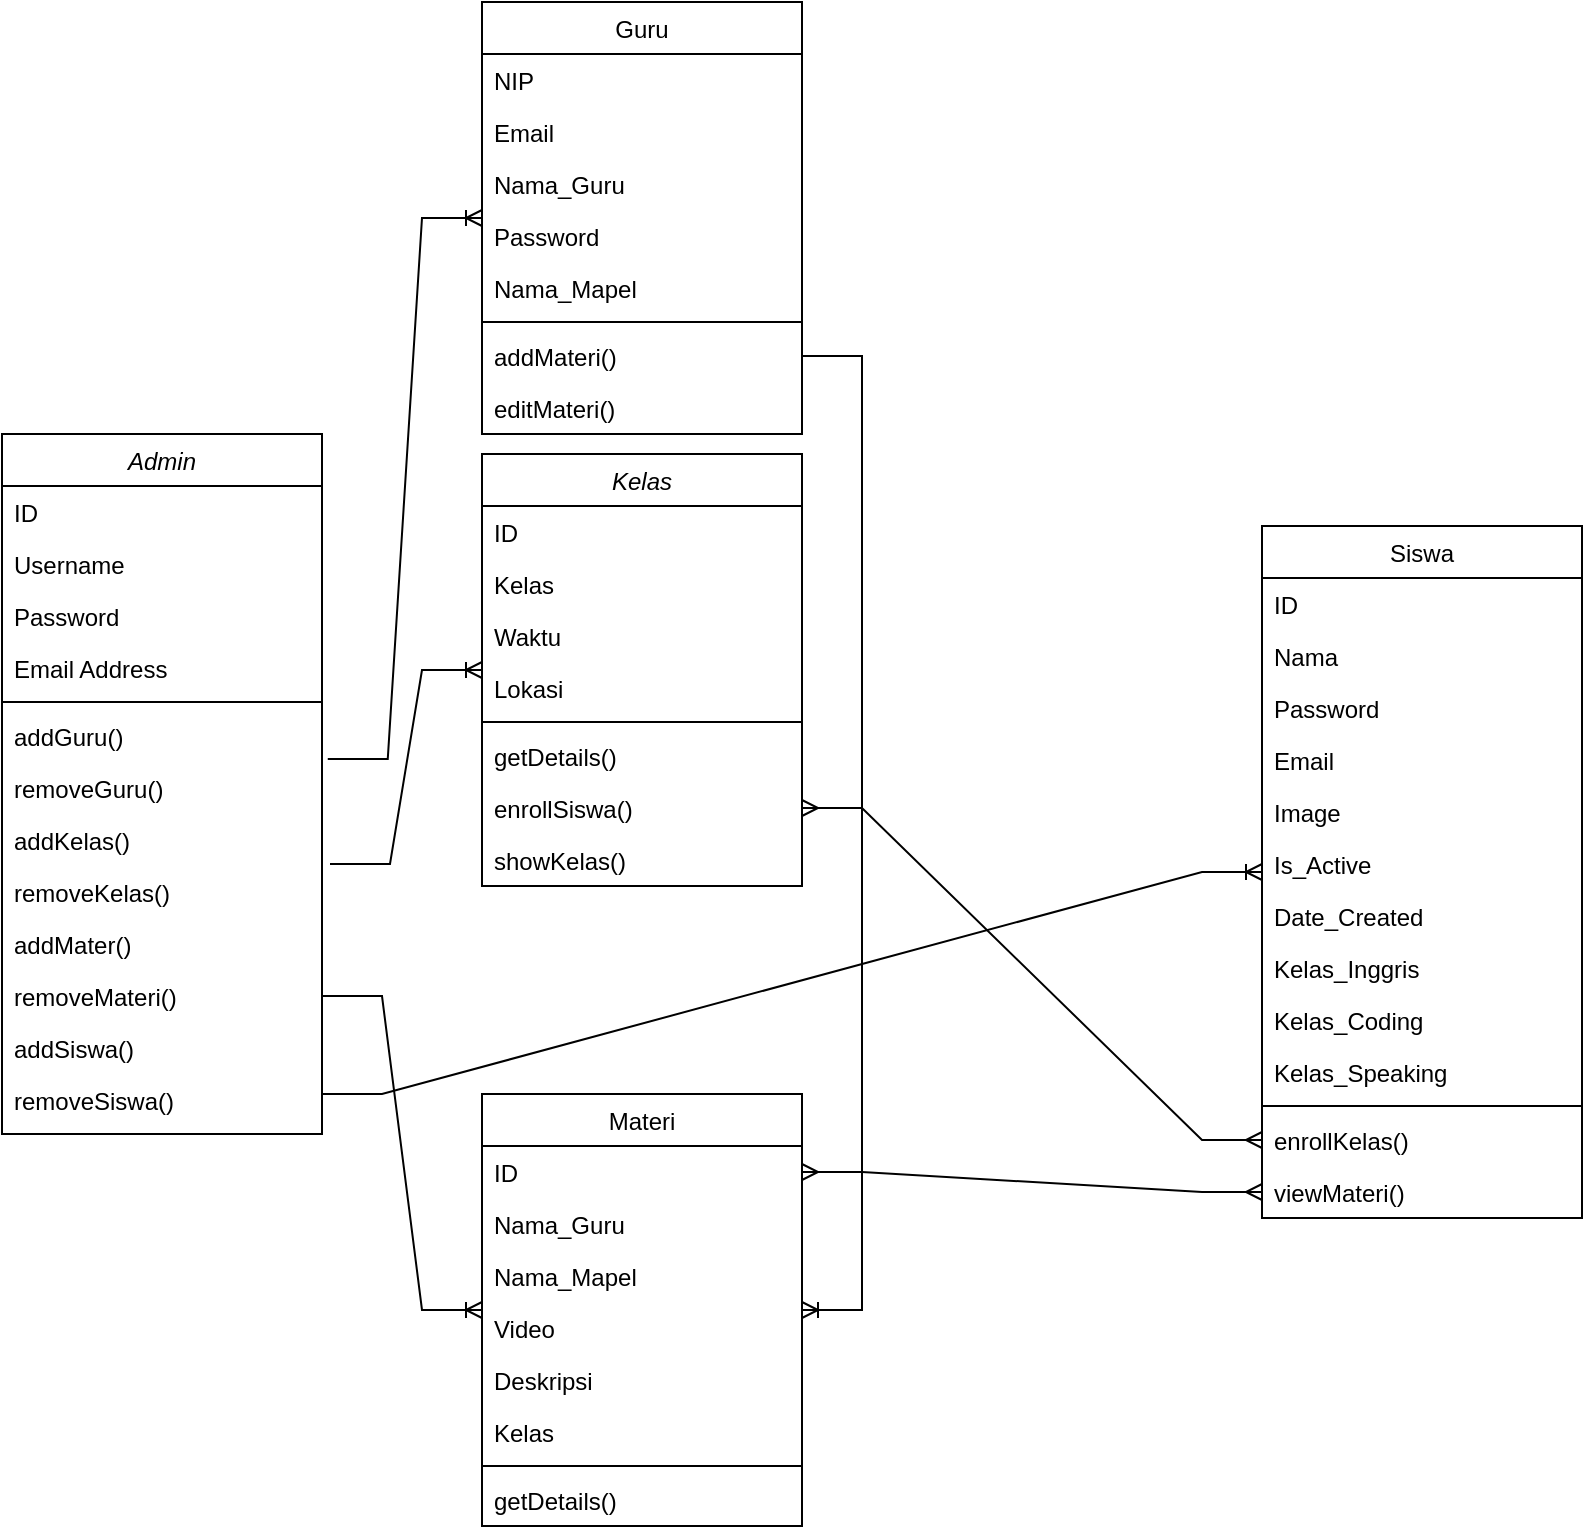 <mxfile version="24.8.6">
  <diagram id="C5RBs43oDa-KdzZeNtuy" name="Page-1">
    <mxGraphModel dx="1500" dy="1261" grid="1" gridSize="10" guides="1" tooltips="1" connect="1" arrows="1" fold="1" page="0" pageScale="1" pageWidth="827" pageHeight="1169" math="0" shadow="0">
      <root>
        <mxCell id="WIyWlLk6GJQsqaUBKTNV-0" />
        <mxCell id="WIyWlLk6GJQsqaUBKTNV-1" parent="WIyWlLk6GJQsqaUBKTNV-0" />
        <mxCell id="zkfFHV4jXpPFQw0GAbJ--0" value="Admin" style="swimlane;fontStyle=2;align=center;verticalAlign=top;childLayout=stackLayout;horizontal=1;startSize=26;horizontalStack=0;resizeParent=1;resizeLast=0;collapsible=1;marginBottom=0;rounded=0;shadow=0;strokeWidth=1;" parent="WIyWlLk6GJQsqaUBKTNV-1" vertex="1">
          <mxGeometry x="120" y="40" width="160" height="350" as="geometry">
            <mxRectangle x="230" y="140" width="160" height="26" as="alternateBounds" />
          </mxGeometry>
        </mxCell>
        <mxCell id="zkfFHV4jXpPFQw0GAbJ--1" value="ID " style="text;align=left;verticalAlign=top;spacingLeft=4;spacingRight=4;overflow=hidden;rotatable=0;points=[[0,0.5],[1,0.5]];portConstraint=eastwest;" parent="zkfFHV4jXpPFQw0GAbJ--0" vertex="1">
          <mxGeometry y="26" width="160" height="26" as="geometry" />
        </mxCell>
        <mxCell id="zkfFHV4jXpPFQw0GAbJ--2" value="Username" style="text;align=left;verticalAlign=top;spacingLeft=4;spacingRight=4;overflow=hidden;rotatable=0;points=[[0,0.5],[1,0.5]];portConstraint=eastwest;rounded=0;shadow=0;html=0;" parent="zkfFHV4jXpPFQw0GAbJ--0" vertex="1">
          <mxGeometry y="52" width="160" height="26" as="geometry" />
        </mxCell>
        <mxCell id="o35W2S80nLzXyJvGLolS-1" value="Password" style="text;align=left;verticalAlign=top;spacingLeft=4;spacingRight=4;overflow=hidden;rotatable=0;points=[[0,0.5],[1,0.5]];portConstraint=eastwest;rounded=0;shadow=0;html=0;" vertex="1" parent="zkfFHV4jXpPFQw0GAbJ--0">
          <mxGeometry y="78" width="160" height="26" as="geometry" />
        </mxCell>
        <mxCell id="zkfFHV4jXpPFQw0GAbJ--3" value="Email Address" style="text;align=left;verticalAlign=top;spacingLeft=4;spacingRight=4;overflow=hidden;rotatable=0;points=[[0,0.5],[1,0.5]];portConstraint=eastwest;rounded=0;shadow=0;html=0;" parent="zkfFHV4jXpPFQw0GAbJ--0" vertex="1">
          <mxGeometry y="104" width="160" height="26" as="geometry" />
        </mxCell>
        <mxCell id="o35W2S80nLzXyJvGLolS-14" value="" style="line;html=1;strokeWidth=1;align=left;verticalAlign=middle;spacingTop=-1;spacingLeft=3;spacingRight=3;rotatable=0;labelPosition=right;points=[];portConstraint=eastwest;" vertex="1" parent="zkfFHV4jXpPFQw0GAbJ--0">
          <mxGeometry y="130" width="160" height="8" as="geometry" />
        </mxCell>
        <mxCell id="o35W2S80nLzXyJvGLolS-15" value="addGuru()" style="text;align=left;verticalAlign=top;spacingLeft=4;spacingRight=4;overflow=hidden;rotatable=0;points=[[0,0.5],[1,0.5]];portConstraint=eastwest;" vertex="1" parent="zkfFHV4jXpPFQw0GAbJ--0">
          <mxGeometry y="138" width="160" height="26" as="geometry" />
        </mxCell>
        <mxCell id="o35W2S80nLzXyJvGLolS-35" value="removeGuru()" style="text;align=left;verticalAlign=top;spacingLeft=4;spacingRight=4;overflow=hidden;rotatable=0;points=[[0,0.5],[1,0.5]];portConstraint=eastwest;" vertex="1" parent="zkfFHV4jXpPFQw0GAbJ--0">
          <mxGeometry y="164" width="160" height="26" as="geometry" />
        </mxCell>
        <mxCell id="o35W2S80nLzXyJvGLolS-36" value="addKelas()" style="text;align=left;verticalAlign=top;spacingLeft=4;spacingRight=4;overflow=hidden;rotatable=0;points=[[0,0.5],[1,0.5]];portConstraint=eastwest;" vertex="1" parent="zkfFHV4jXpPFQw0GAbJ--0">
          <mxGeometry y="190" width="160" height="26" as="geometry" />
        </mxCell>
        <mxCell id="o35W2S80nLzXyJvGLolS-37" value="removeKelas()" style="text;align=left;verticalAlign=top;spacingLeft=4;spacingRight=4;overflow=hidden;rotatable=0;points=[[0,0.5],[1,0.5]];portConstraint=eastwest;" vertex="1" parent="zkfFHV4jXpPFQw0GAbJ--0">
          <mxGeometry y="216" width="160" height="26" as="geometry" />
        </mxCell>
        <mxCell id="o35W2S80nLzXyJvGLolS-38" value="addMater()" style="text;align=left;verticalAlign=top;spacingLeft=4;spacingRight=4;overflow=hidden;rotatable=0;points=[[0,0.5],[1,0.5]];portConstraint=eastwest;" vertex="1" parent="zkfFHV4jXpPFQw0GAbJ--0">
          <mxGeometry y="242" width="160" height="26" as="geometry" />
        </mxCell>
        <mxCell id="o35W2S80nLzXyJvGLolS-34" value="removeMateri()" style="text;align=left;verticalAlign=top;spacingLeft=4;spacingRight=4;overflow=hidden;rotatable=0;points=[[0,0.5],[1,0.5]];portConstraint=eastwest;" vertex="1" parent="zkfFHV4jXpPFQw0GAbJ--0">
          <mxGeometry y="268" width="160" height="26" as="geometry" />
        </mxCell>
        <mxCell id="o35W2S80nLzXyJvGLolS-39" value="addSiswa()" style="text;align=left;verticalAlign=top;spacingLeft=4;spacingRight=4;overflow=hidden;rotatable=0;points=[[0,0.5],[1,0.5]];portConstraint=eastwest;" vertex="1" parent="zkfFHV4jXpPFQw0GAbJ--0">
          <mxGeometry y="294" width="160" height="26" as="geometry" />
        </mxCell>
        <mxCell id="o35W2S80nLzXyJvGLolS-40" value="removeSiswa()" style="text;align=left;verticalAlign=top;spacingLeft=4;spacingRight=4;overflow=hidden;rotatable=0;points=[[0,0.5],[1,0.5]];portConstraint=eastwest;" vertex="1" parent="zkfFHV4jXpPFQw0GAbJ--0">
          <mxGeometry y="320" width="160" height="26" as="geometry" />
        </mxCell>
        <mxCell id="zkfFHV4jXpPFQw0GAbJ--17" value="Guru" style="swimlane;fontStyle=0;align=center;verticalAlign=top;childLayout=stackLayout;horizontal=1;startSize=26;horizontalStack=0;resizeParent=1;resizeLast=0;collapsible=1;marginBottom=0;rounded=0;shadow=0;strokeWidth=1;" parent="WIyWlLk6GJQsqaUBKTNV-1" vertex="1">
          <mxGeometry x="360" y="-176" width="160" height="216" as="geometry">
            <mxRectangle x="550" y="140" width="160" height="26" as="alternateBounds" />
          </mxGeometry>
        </mxCell>
        <mxCell id="zkfFHV4jXpPFQw0GAbJ--18" value="NIP" style="text;align=left;verticalAlign=top;spacingLeft=4;spacingRight=4;overflow=hidden;rotatable=0;points=[[0,0.5],[1,0.5]];portConstraint=eastwest;" parent="zkfFHV4jXpPFQw0GAbJ--17" vertex="1">
          <mxGeometry y="26" width="160" height="26" as="geometry" />
        </mxCell>
        <mxCell id="zkfFHV4jXpPFQw0GAbJ--19" value="Email" style="text;align=left;verticalAlign=top;spacingLeft=4;spacingRight=4;overflow=hidden;rotatable=0;points=[[0,0.5],[1,0.5]];portConstraint=eastwest;rounded=0;shadow=0;html=0;" parent="zkfFHV4jXpPFQw0GAbJ--17" vertex="1">
          <mxGeometry y="52" width="160" height="26" as="geometry" />
        </mxCell>
        <mxCell id="zkfFHV4jXpPFQw0GAbJ--20" value="Nama_Guru" style="text;align=left;verticalAlign=top;spacingLeft=4;spacingRight=4;overflow=hidden;rotatable=0;points=[[0,0.5],[1,0.5]];portConstraint=eastwest;rounded=0;shadow=0;html=0;" parent="zkfFHV4jXpPFQw0GAbJ--17" vertex="1">
          <mxGeometry y="78" width="160" height="26" as="geometry" />
        </mxCell>
        <mxCell id="zkfFHV4jXpPFQw0GAbJ--21" value="Password" style="text;align=left;verticalAlign=top;spacingLeft=4;spacingRight=4;overflow=hidden;rotatable=0;points=[[0,0.5],[1,0.5]];portConstraint=eastwest;rounded=0;shadow=0;html=0;" parent="zkfFHV4jXpPFQw0GAbJ--17" vertex="1">
          <mxGeometry y="104" width="160" height="26" as="geometry" />
        </mxCell>
        <mxCell id="zkfFHV4jXpPFQw0GAbJ--22" value="Nama_Mapel" style="text;align=left;verticalAlign=top;spacingLeft=4;spacingRight=4;overflow=hidden;rotatable=0;points=[[0,0.5],[1,0.5]];portConstraint=eastwest;rounded=0;shadow=0;html=0;" parent="zkfFHV4jXpPFQw0GAbJ--17" vertex="1">
          <mxGeometry y="130" width="160" height="26" as="geometry" />
        </mxCell>
        <mxCell id="zkfFHV4jXpPFQw0GAbJ--23" value="" style="line;html=1;strokeWidth=1;align=left;verticalAlign=middle;spacingTop=-1;spacingLeft=3;spacingRight=3;rotatable=0;labelPosition=right;points=[];portConstraint=eastwest;" parent="zkfFHV4jXpPFQw0GAbJ--17" vertex="1">
          <mxGeometry y="156" width="160" height="8" as="geometry" />
        </mxCell>
        <mxCell id="zkfFHV4jXpPFQw0GAbJ--24" value="addMateri()" style="text;align=left;verticalAlign=top;spacingLeft=4;spacingRight=4;overflow=hidden;rotatable=0;points=[[0,0.5],[1,0.5]];portConstraint=eastwest;" parent="zkfFHV4jXpPFQw0GAbJ--17" vertex="1">
          <mxGeometry y="164" width="160" height="26" as="geometry" />
        </mxCell>
        <mxCell id="zkfFHV4jXpPFQw0GAbJ--25" value="editMateri()" style="text;align=left;verticalAlign=top;spacingLeft=4;spacingRight=4;overflow=hidden;rotatable=0;points=[[0,0.5],[1,0.5]];portConstraint=eastwest;" parent="zkfFHV4jXpPFQw0GAbJ--17" vertex="1">
          <mxGeometry y="190" width="160" height="26" as="geometry" />
        </mxCell>
        <mxCell id="o35W2S80nLzXyJvGLolS-3" value="Kelas" style="swimlane;fontStyle=2;align=center;verticalAlign=top;childLayout=stackLayout;horizontal=1;startSize=26;horizontalStack=0;resizeParent=1;resizeLast=0;collapsible=1;marginBottom=0;rounded=0;shadow=0;strokeWidth=1;" vertex="1" parent="WIyWlLk6GJQsqaUBKTNV-1">
          <mxGeometry x="360" y="50" width="160" height="216" as="geometry">
            <mxRectangle x="230" y="140" width="160" height="26" as="alternateBounds" />
          </mxGeometry>
        </mxCell>
        <mxCell id="o35W2S80nLzXyJvGLolS-4" value="ID " style="text;align=left;verticalAlign=top;spacingLeft=4;spacingRight=4;overflow=hidden;rotatable=0;points=[[0,0.5],[1,0.5]];portConstraint=eastwest;" vertex="1" parent="o35W2S80nLzXyJvGLolS-3">
          <mxGeometry y="26" width="160" height="26" as="geometry" />
        </mxCell>
        <mxCell id="o35W2S80nLzXyJvGLolS-5" value="Kelas " style="text;align=left;verticalAlign=top;spacingLeft=4;spacingRight=4;overflow=hidden;rotatable=0;points=[[0,0.5],[1,0.5]];portConstraint=eastwest;rounded=0;shadow=0;html=0;" vertex="1" parent="o35W2S80nLzXyJvGLolS-3">
          <mxGeometry y="52" width="160" height="26" as="geometry" />
        </mxCell>
        <mxCell id="o35W2S80nLzXyJvGLolS-6" value="Waktu" style="text;align=left;verticalAlign=top;spacingLeft=4;spacingRight=4;overflow=hidden;rotatable=0;points=[[0,0.5],[1,0.5]];portConstraint=eastwest;rounded=0;shadow=0;html=0;" vertex="1" parent="o35W2S80nLzXyJvGLolS-3">
          <mxGeometry y="78" width="160" height="26" as="geometry" />
        </mxCell>
        <mxCell id="o35W2S80nLzXyJvGLolS-7" value="Lokasi" style="text;align=left;verticalAlign=top;spacingLeft=4;spacingRight=4;overflow=hidden;rotatable=0;points=[[0,0.5],[1,0.5]];portConstraint=eastwest;rounded=0;shadow=0;html=0;" vertex="1" parent="o35W2S80nLzXyJvGLolS-3">
          <mxGeometry y="104" width="160" height="26" as="geometry" />
        </mxCell>
        <mxCell id="o35W2S80nLzXyJvGLolS-43" value="" style="line;html=1;strokeWidth=1;align=left;verticalAlign=middle;spacingTop=-1;spacingLeft=3;spacingRight=3;rotatable=0;labelPosition=right;points=[];portConstraint=eastwest;" vertex="1" parent="o35W2S80nLzXyJvGLolS-3">
          <mxGeometry y="130" width="160" height="8" as="geometry" />
        </mxCell>
        <mxCell id="o35W2S80nLzXyJvGLolS-46" value="getDetails()" style="text;align=left;verticalAlign=top;spacingLeft=4;spacingRight=4;overflow=hidden;rotatable=0;points=[[0,0.5],[1,0.5]];portConstraint=eastwest;" vertex="1" parent="o35W2S80nLzXyJvGLolS-3">
          <mxGeometry y="138" width="160" height="26" as="geometry" />
        </mxCell>
        <mxCell id="o35W2S80nLzXyJvGLolS-44" value="enrollSiswa()" style="text;align=left;verticalAlign=top;spacingLeft=4;spacingRight=4;overflow=hidden;rotatable=0;points=[[0,0.5],[1,0.5]];portConstraint=eastwest;" vertex="1" parent="o35W2S80nLzXyJvGLolS-3">
          <mxGeometry y="164" width="160" height="26" as="geometry" />
        </mxCell>
        <mxCell id="o35W2S80nLzXyJvGLolS-45" value="showKelas()" style="text;align=left;verticalAlign=top;spacingLeft=4;spacingRight=4;overflow=hidden;rotatable=0;points=[[0,0.5],[1,0.5]];portConstraint=eastwest;" vertex="1" parent="o35W2S80nLzXyJvGLolS-3">
          <mxGeometry y="190" width="160" height="26" as="geometry" />
        </mxCell>
        <mxCell id="o35W2S80nLzXyJvGLolS-8" value="Materi" style="swimlane;fontStyle=0;align=center;verticalAlign=top;childLayout=stackLayout;horizontal=1;startSize=26;horizontalStack=0;resizeParent=1;resizeLast=0;collapsible=1;marginBottom=0;rounded=0;shadow=0;strokeWidth=1;" vertex="1" parent="WIyWlLk6GJQsqaUBKTNV-1">
          <mxGeometry x="360" y="370" width="160" height="216" as="geometry">
            <mxRectangle x="550" y="140" width="160" height="26" as="alternateBounds" />
          </mxGeometry>
        </mxCell>
        <mxCell id="o35W2S80nLzXyJvGLolS-9" value="ID" style="text;align=left;verticalAlign=top;spacingLeft=4;spacingRight=4;overflow=hidden;rotatable=0;points=[[0,0.5],[1,0.5]];portConstraint=eastwest;" vertex="1" parent="o35W2S80nLzXyJvGLolS-8">
          <mxGeometry y="26" width="160" height="26" as="geometry" />
        </mxCell>
        <mxCell id="o35W2S80nLzXyJvGLolS-11" value="Nama_Guru" style="text;align=left;verticalAlign=top;spacingLeft=4;spacingRight=4;overflow=hidden;rotatable=0;points=[[0,0.5],[1,0.5]];portConstraint=eastwest;rounded=0;shadow=0;html=0;" vertex="1" parent="o35W2S80nLzXyJvGLolS-8">
          <mxGeometry y="52" width="160" height="26" as="geometry" />
        </mxCell>
        <mxCell id="o35W2S80nLzXyJvGLolS-10" value="Nama_Mapel" style="text;align=left;verticalAlign=top;spacingLeft=4;spacingRight=4;overflow=hidden;rotatable=0;points=[[0,0.5],[1,0.5]];portConstraint=eastwest;rounded=0;shadow=0;html=0;" vertex="1" parent="o35W2S80nLzXyJvGLolS-8">
          <mxGeometry y="78" width="160" height="26" as="geometry" />
        </mxCell>
        <mxCell id="o35W2S80nLzXyJvGLolS-12" value="Video" style="text;align=left;verticalAlign=top;spacingLeft=4;spacingRight=4;overflow=hidden;rotatable=0;points=[[0,0.5],[1,0.5]];portConstraint=eastwest;rounded=0;shadow=0;html=0;" vertex="1" parent="o35W2S80nLzXyJvGLolS-8">
          <mxGeometry y="104" width="160" height="26" as="geometry" />
        </mxCell>
        <mxCell id="o35W2S80nLzXyJvGLolS-18" value="Deskripsi" style="text;align=left;verticalAlign=top;spacingLeft=4;spacingRight=4;overflow=hidden;rotatable=0;points=[[0,0.5],[1,0.5]];portConstraint=eastwest;rounded=0;shadow=0;html=0;" vertex="1" parent="o35W2S80nLzXyJvGLolS-8">
          <mxGeometry y="130" width="160" height="26" as="geometry" />
        </mxCell>
        <mxCell id="o35W2S80nLzXyJvGLolS-13" value="Kelas" style="text;align=left;verticalAlign=top;spacingLeft=4;spacingRight=4;overflow=hidden;rotatable=0;points=[[0,0.5],[1,0.5]];portConstraint=eastwest;rounded=0;shadow=0;html=0;" vertex="1" parent="o35W2S80nLzXyJvGLolS-8">
          <mxGeometry y="156" width="160" height="26" as="geometry" />
        </mxCell>
        <mxCell id="o35W2S80nLzXyJvGLolS-50" value="" style="line;html=1;strokeWidth=1;align=left;verticalAlign=middle;spacingTop=-1;spacingLeft=3;spacingRight=3;rotatable=0;labelPosition=right;points=[];portConstraint=eastwest;" vertex="1" parent="o35W2S80nLzXyJvGLolS-8">
          <mxGeometry y="182" width="160" height="8" as="geometry" />
        </mxCell>
        <mxCell id="o35W2S80nLzXyJvGLolS-16" value="getDetails()" style="text;align=left;verticalAlign=top;spacingLeft=4;spacingRight=4;overflow=hidden;rotatable=0;points=[[0,0.5],[1,0.5]];portConstraint=eastwest;" vertex="1" parent="o35W2S80nLzXyJvGLolS-8">
          <mxGeometry y="190" width="160" height="26" as="geometry" />
        </mxCell>
        <mxCell id="o35W2S80nLzXyJvGLolS-19" value="Siswa" style="swimlane;fontStyle=0;align=center;verticalAlign=top;childLayout=stackLayout;horizontal=1;startSize=26;horizontalStack=0;resizeParent=1;resizeLast=0;collapsible=1;marginBottom=0;rounded=0;shadow=0;strokeWidth=1;" vertex="1" parent="WIyWlLk6GJQsqaUBKTNV-1">
          <mxGeometry x="750" y="86" width="160" height="346" as="geometry">
            <mxRectangle x="550" y="140" width="160" height="26" as="alternateBounds" />
          </mxGeometry>
        </mxCell>
        <mxCell id="o35W2S80nLzXyJvGLolS-20" value="ID" style="text;align=left;verticalAlign=top;spacingLeft=4;spacingRight=4;overflow=hidden;rotatable=0;points=[[0,0.5],[1,0.5]];portConstraint=eastwest;" vertex="1" parent="o35W2S80nLzXyJvGLolS-19">
          <mxGeometry y="26" width="160" height="26" as="geometry" />
        </mxCell>
        <mxCell id="o35W2S80nLzXyJvGLolS-21" value="Nama" style="text;align=left;verticalAlign=top;spacingLeft=4;spacingRight=4;overflow=hidden;rotatable=0;points=[[0,0.5],[1,0.5]];portConstraint=eastwest;rounded=0;shadow=0;html=0;" vertex="1" parent="o35W2S80nLzXyJvGLolS-19">
          <mxGeometry y="52" width="160" height="26" as="geometry" />
        </mxCell>
        <mxCell id="o35W2S80nLzXyJvGLolS-22" value="Password" style="text;align=left;verticalAlign=top;spacingLeft=4;spacingRight=4;overflow=hidden;rotatable=0;points=[[0,0.5],[1,0.5]];portConstraint=eastwest;rounded=0;shadow=0;html=0;" vertex="1" parent="o35W2S80nLzXyJvGLolS-19">
          <mxGeometry y="78" width="160" height="26" as="geometry" />
        </mxCell>
        <mxCell id="o35W2S80nLzXyJvGLolS-23" value="Email" style="text;align=left;verticalAlign=top;spacingLeft=4;spacingRight=4;overflow=hidden;rotatable=0;points=[[0,0.5],[1,0.5]];portConstraint=eastwest;rounded=0;shadow=0;html=0;" vertex="1" parent="o35W2S80nLzXyJvGLolS-19">
          <mxGeometry y="104" width="160" height="26" as="geometry" />
        </mxCell>
        <mxCell id="o35W2S80nLzXyJvGLolS-24" value="Image" style="text;align=left;verticalAlign=top;spacingLeft=4;spacingRight=4;overflow=hidden;rotatable=0;points=[[0,0.5],[1,0.5]];portConstraint=eastwest;rounded=0;shadow=0;html=0;" vertex="1" parent="o35W2S80nLzXyJvGLolS-19">
          <mxGeometry y="130" width="160" height="26" as="geometry" />
        </mxCell>
        <mxCell id="o35W2S80nLzXyJvGLolS-25" value="Is_Active" style="text;align=left;verticalAlign=top;spacingLeft=4;spacingRight=4;overflow=hidden;rotatable=0;points=[[0,0.5],[1,0.5]];portConstraint=eastwest;rounded=0;shadow=0;html=0;" vertex="1" parent="o35W2S80nLzXyJvGLolS-19">
          <mxGeometry y="156" width="160" height="26" as="geometry" />
        </mxCell>
        <mxCell id="o35W2S80nLzXyJvGLolS-29" value="Date_Created" style="text;align=left;verticalAlign=top;spacingLeft=4;spacingRight=4;overflow=hidden;rotatable=0;points=[[0,0.5],[1,0.5]];portConstraint=eastwest;rounded=0;shadow=0;html=0;" vertex="1" parent="o35W2S80nLzXyJvGLolS-19">
          <mxGeometry y="182" width="160" height="26" as="geometry" />
        </mxCell>
        <mxCell id="o35W2S80nLzXyJvGLolS-31" value="Kelas_Inggris" style="text;align=left;verticalAlign=top;spacingLeft=4;spacingRight=4;overflow=hidden;rotatable=0;points=[[0,0.5],[1,0.5]];portConstraint=eastwest;rounded=0;shadow=0;html=0;" vertex="1" parent="o35W2S80nLzXyJvGLolS-19">
          <mxGeometry y="208" width="160" height="26" as="geometry" />
        </mxCell>
        <mxCell id="o35W2S80nLzXyJvGLolS-30" value="Kelas_Coding" style="text;align=left;verticalAlign=top;spacingLeft=4;spacingRight=4;overflow=hidden;rotatable=0;points=[[0,0.5],[1,0.5]];portConstraint=eastwest;rounded=0;shadow=0;html=0;" vertex="1" parent="o35W2S80nLzXyJvGLolS-19">
          <mxGeometry y="234" width="160" height="26" as="geometry" />
        </mxCell>
        <mxCell id="o35W2S80nLzXyJvGLolS-32" value="Kelas_Speaking" style="text;align=left;verticalAlign=top;spacingLeft=4;spacingRight=4;overflow=hidden;rotatable=0;points=[[0,0.5],[1,0.5]];portConstraint=eastwest;rounded=0;shadow=0;html=0;" vertex="1" parent="o35W2S80nLzXyJvGLolS-19">
          <mxGeometry y="260" width="160" height="26" as="geometry" />
        </mxCell>
        <mxCell id="o35W2S80nLzXyJvGLolS-26" value="" style="line;html=1;strokeWidth=1;align=left;verticalAlign=middle;spacingTop=-1;spacingLeft=3;spacingRight=3;rotatable=0;labelPosition=right;points=[];portConstraint=eastwest;" vertex="1" parent="o35W2S80nLzXyJvGLolS-19">
          <mxGeometry y="286" width="160" height="8" as="geometry" />
        </mxCell>
        <mxCell id="o35W2S80nLzXyJvGLolS-27" value="enrollKelas()" style="text;align=left;verticalAlign=top;spacingLeft=4;spacingRight=4;overflow=hidden;rotatable=0;points=[[0,0.5],[1,0.5]];portConstraint=eastwest;" vertex="1" parent="o35W2S80nLzXyJvGLolS-19">
          <mxGeometry y="294" width="160" height="26" as="geometry" />
        </mxCell>
        <mxCell id="o35W2S80nLzXyJvGLolS-28" value="viewMateri()" style="text;align=left;verticalAlign=top;spacingLeft=4;spacingRight=4;overflow=hidden;rotatable=0;points=[[0,0.5],[1,0.5]];portConstraint=eastwest;" vertex="1" parent="o35W2S80nLzXyJvGLolS-19">
          <mxGeometry y="320" width="160" height="26" as="geometry" />
        </mxCell>
        <mxCell id="o35W2S80nLzXyJvGLolS-48" value="" style="edgeStyle=entityRelationEdgeStyle;fontSize=12;html=1;endArrow=ERoneToMany;rounded=0;exitX=1.018;exitY=0.94;exitDx=0;exitDy=0;exitPerimeter=0;" edge="1" parent="WIyWlLk6GJQsqaUBKTNV-1" source="o35W2S80nLzXyJvGLolS-15" target="zkfFHV4jXpPFQw0GAbJ--17">
          <mxGeometry width="100" height="100" relative="1" as="geometry">
            <mxPoint x="410" y="150" as="sourcePoint" />
            <mxPoint x="510" y="50" as="targetPoint" />
            <Array as="points">
              <mxPoint x="356" y="-20" />
            </Array>
          </mxGeometry>
        </mxCell>
        <mxCell id="o35W2S80nLzXyJvGLolS-53" value="" style="edgeStyle=entityRelationEdgeStyle;fontSize=12;html=1;endArrow=ERmany;startArrow=ERmany;rounded=0;entryX=0;entryY=0.5;entryDx=0;entryDy=0;exitX=1;exitY=0.5;exitDx=0;exitDy=0;" edge="1" parent="WIyWlLk6GJQsqaUBKTNV-1" source="o35W2S80nLzXyJvGLolS-44" target="o35W2S80nLzXyJvGLolS-27">
          <mxGeometry width="100" height="100" relative="1" as="geometry">
            <mxPoint x="140" y="570" as="sourcePoint" />
            <mxPoint x="240" y="470" as="targetPoint" />
          </mxGeometry>
        </mxCell>
        <mxCell id="o35W2S80nLzXyJvGLolS-54" value="" style="edgeStyle=entityRelationEdgeStyle;fontSize=12;html=1;endArrow=ERmany;startArrow=ERmany;rounded=0;exitX=1;exitY=0.5;exitDx=0;exitDy=0;" edge="1" parent="WIyWlLk6GJQsqaUBKTNV-1" source="o35W2S80nLzXyJvGLolS-9" target="o35W2S80nLzXyJvGLolS-28">
          <mxGeometry width="100" height="100" relative="1" as="geometry">
            <mxPoint x="480" y="230" as="sourcePoint" />
            <mxPoint x="600" y="340" as="targetPoint" />
            <Array as="points">
              <mxPoint x="580" y="343" />
            </Array>
          </mxGeometry>
        </mxCell>
        <mxCell id="o35W2S80nLzXyJvGLolS-55" value="" style="edgeStyle=entityRelationEdgeStyle;fontSize=12;html=1;endArrow=ERoneToMany;rounded=0;exitX=1.025;exitY=0.962;exitDx=0;exitDy=0;exitPerimeter=0;" edge="1" parent="WIyWlLk6GJQsqaUBKTNV-1" source="o35W2S80nLzXyJvGLolS-36" target="o35W2S80nLzXyJvGLolS-3">
          <mxGeometry width="100" height="100" relative="1" as="geometry">
            <mxPoint x="280" y="370" as="sourcePoint" />
            <mxPoint x="380" y="270" as="targetPoint" />
          </mxGeometry>
        </mxCell>
        <mxCell id="o35W2S80nLzXyJvGLolS-57" value="" style="edgeStyle=entityRelationEdgeStyle;fontSize=12;html=1;endArrow=ERoneToMany;rounded=0;exitX=1;exitY=0.5;exitDx=0;exitDy=0;" edge="1" parent="WIyWlLk6GJQsqaUBKTNV-1" source="o35W2S80nLzXyJvGLolS-34" target="o35W2S80nLzXyJvGLolS-8">
          <mxGeometry width="100" height="100" relative="1" as="geometry">
            <mxPoint x="294" y="265" as="sourcePoint" />
            <mxPoint x="370" y="389" as="targetPoint" />
          </mxGeometry>
        </mxCell>
        <mxCell id="o35W2S80nLzXyJvGLolS-58" value="" style="edgeStyle=entityRelationEdgeStyle;fontSize=12;html=1;endArrow=ERoneToMany;rounded=0;" edge="1" parent="WIyWlLk6GJQsqaUBKTNV-1" target="o35W2S80nLzXyJvGLolS-19">
          <mxGeometry width="100" height="100" relative="1" as="geometry">
            <mxPoint x="280" y="370" as="sourcePoint" />
            <mxPoint x="380" y="270" as="targetPoint" />
            <Array as="points">
              <mxPoint x="450" y="120" />
              <mxPoint x="520" y="350" />
              <mxPoint x="710" y="310" />
              <mxPoint x="560" y="340" />
              <mxPoint x="370" y="170" />
            </Array>
          </mxGeometry>
        </mxCell>
        <mxCell id="o35W2S80nLzXyJvGLolS-60" value="" style="edgeStyle=entityRelationEdgeStyle;fontSize=12;html=1;endArrow=ERoneToMany;rounded=0;exitX=1;exitY=0.5;exitDx=0;exitDy=0;" edge="1" parent="WIyWlLk6GJQsqaUBKTNV-1" source="zkfFHV4jXpPFQw0GAbJ--24" target="o35W2S80nLzXyJvGLolS-8">
          <mxGeometry width="100" height="100" relative="1" as="geometry">
            <mxPoint x="570" y="-10" as="sourcePoint" />
            <mxPoint x="380" y="210" as="targetPoint" />
            <Array as="points">
              <mxPoint x="560" y="240" />
              <mxPoint x="570" y="120" />
            </Array>
          </mxGeometry>
        </mxCell>
      </root>
    </mxGraphModel>
  </diagram>
</mxfile>
